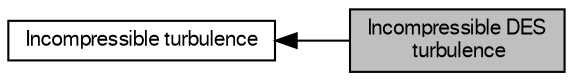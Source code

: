 digraph "Incompressible DES turbulence"
{
  bgcolor="transparent";
  edge [fontname="FreeSans",fontsize="10",labelfontname="FreeSans",labelfontsize="10"];
  node [fontname="FreeSans",fontsize="10",shape=record];
  rankdir=LR;
  Node1 [label="Incompressible turbulence",height=0.2,width=0.4,color="black",URL="$a21121.html"];
  Node0 [label="Incompressible DES\l turbulence",height=0.2,width=0.4,color="black", fillcolor="grey75", style="filled", fontcolor="black"];
  Node1->Node0 [shape=plaintext, dir="back", style="solid"];
}
